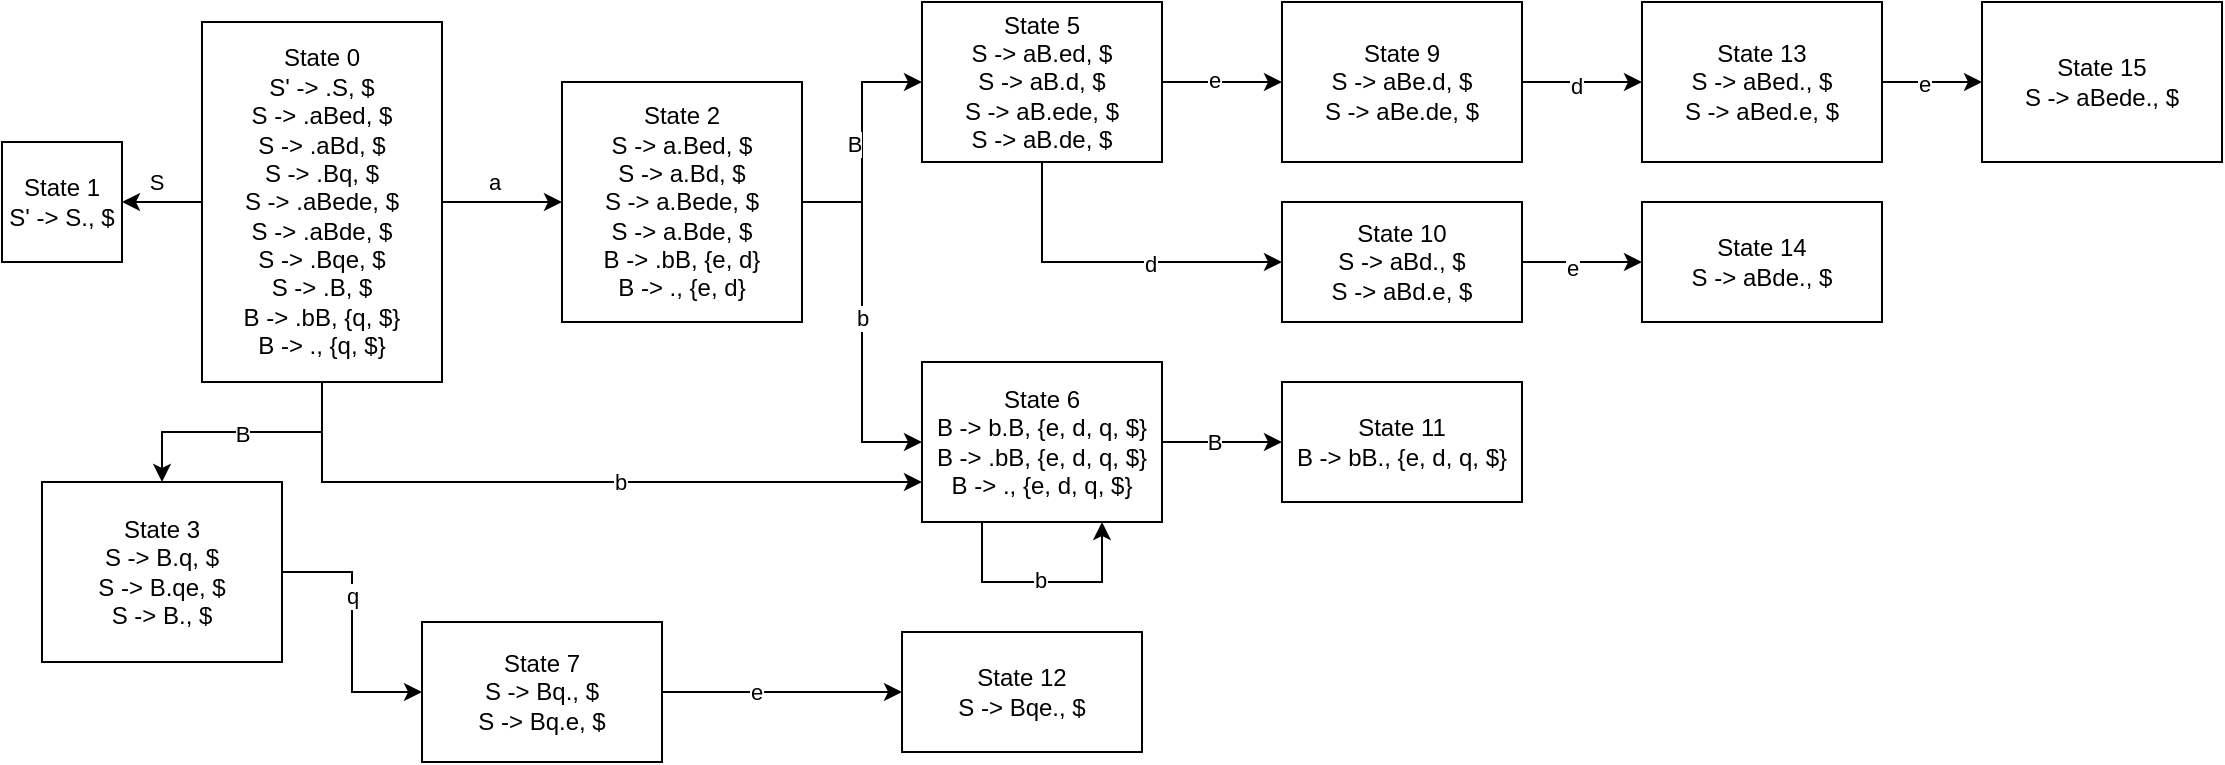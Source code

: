 <mxfile version="24.5.4" type="device">
  <diagram name="States" id="o_ITSK9kSYH4ntoBV5lD">
    <mxGraphModel dx="820" dy="576" grid="1" gridSize="10" guides="1" tooltips="1" connect="1" arrows="1" fold="1" page="1" pageScale="1" pageWidth="1169" pageHeight="827" math="0" shadow="0">
      <root>
        <mxCell id="0" />
        <mxCell id="1" parent="0" />
        <mxCell id="GfkkXY9VGuG2IrFhk4cv-4" style="edgeStyle=orthogonalEdgeStyle;rounded=0;orthogonalLoop=1;jettySize=auto;html=1;entryX=0;entryY=0.5;entryDx=0;entryDy=0;" parent="1" source="GfkkXY9VGuG2IrFhk4cv-1" target="GfkkXY9VGuG2IrFhk4cv-3" edge="1">
          <mxGeometry relative="1" as="geometry" />
        </mxCell>
        <mxCell id="GfkkXY9VGuG2IrFhk4cv-5" value="a" style="edgeLabel;html=1;align=center;verticalAlign=middle;resizable=0;points=[];" parent="GfkkXY9VGuG2IrFhk4cv-4" vertex="1" connectable="0">
          <mxGeometry x="-0.135" y="3" relative="1" as="geometry">
            <mxPoint y="-7" as="offset" />
          </mxGeometry>
        </mxCell>
        <mxCell id="GfkkXY9VGuG2IrFhk4cv-6" style="edgeStyle=orthogonalEdgeStyle;rounded=0;orthogonalLoop=1;jettySize=auto;html=1;" parent="1" source="GfkkXY9VGuG2IrFhk4cv-1" target="GfkkXY9VGuG2IrFhk4cv-7" edge="1">
          <mxGeometry relative="1" as="geometry">
            <mxPoint x="130" y="130" as="targetPoint" />
          </mxGeometry>
        </mxCell>
        <mxCell id="GfkkXY9VGuG2IrFhk4cv-8" value="S" style="edgeLabel;html=1;align=center;verticalAlign=middle;resizable=0;points=[];" parent="GfkkXY9VGuG2IrFhk4cv-6" vertex="1" connectable="0">
          <mxGeometry x="0.166" y="2" relative="1" as="geometry">
            <mxPoint y="-12" as="offset" />
          </mxGeometry>
        </mxCell>
        <mxCell id="GfkkXY9VGuG2IrFhk4cv-9" style="edgeStyle=orthogonalEdgeStyle;rounded=0;orthogonalLoop=1;jettySize=auto;html=1;" parent="1" source="GfkkXY9VGuG2IrFhk4cv-1" target="GfkkXY9VGuG2IrFhk4cv-10" edge="1">
          <mxGeometry relative="1" as="geometry">
            <mxPoint x="190" y="300" as="targetPoint" />
          </mxGeometry>
        </mxCell>
        <mxCell id="GfkkXY9VGuG2IrFhk4cv-11" value="B" style="edgeLabel;html=1;align=center;verticalAlign=middle;resizable=0;points=[];" parent="GfkkXY9VGuG2IrFhk4cv-9" vertex="1" connectable="0">
          <mxGeometry x="-0.247" y="1" relative="1" as="geometry">
            <mxPoint x="-16" as="offset" />
          </mxGeometry>
        </mxCell>
        <mxCell id="GfkkXY9VGuG2IrFhk4cv-12" style="edgeStyle=orthogonalEdgeStyle;rounded=0;orthogonalLoop=1;jettySize=auto;html=1;entryX=0;entryY=0.75;entryDx=0;entryDy=0;" parent="1" source="GfkkXY9VGuG2IrFhk4cv-1" target="GfkkXY9VGuG2IrFhk4cv-18" edge="1">
          <mxGeometry relative="1" as="geometry">
            <mxPoint x="260" y="270" as="targetPoint" />
            <Array as="points">
              <mxPoint x="190" y="270" />
            </Array>
          </mxGeometry>
        </mxCell>
        <mxCell id="GfkkXY9VGuG2IrFhk4cv-14" value="b" style="edgeLabel;html=1;align=center;verticalAlign=middle;resizable=0;points=[];" parent="GfkkXY9VGuG2IrFhk4cv-12" vertex="1" connectable="0">
          <mxGeometry x="0.135" relative="1" as="geometry">
            <mxPoint as="offset" />
          </mxGeometry>
        </mxCell>
        <mxCell id="GfkkXY9VGuG2IrFhk4cv-1" value="State 0&lt;div&gt;S&#39; -&amp;gt; .S, $&lt;/div&gt;&lt;div&gt;S -&amp;gt; .aBed, $&lt;/div&gt;&lt;div&gt;S -&amp;gt; .aBd, $&lt;/div&gt;&lt;div&gt;S -&amp;gt; .Bq, $&lt;/div&gt;&lt;div&gt;S -&amp;gt; .aBede, $&lt;/div&gt;&lt;div&gt;S -&amp;gt; .aBde, $&lt;/div&gt;&lt;div&gt;S -&amp;gt; .Bqe, $&lt;/div&gt;&lt;div&gt;S -&amp;gt; .B, $&lt;/div&gt;&lt;div&gt;B -&amp;gt; .bB, {q, $}&lt;/div&gt;&lt;div&gt;B -&amp;gt; ., {q, $}&lt;/div&gt;" style="rounded=0;whiteSpace=wrap;html=1;" parent="1" vertex="1">
          <mxGeometry x="130" y="40" width="120" height="180" as="geometry" />
        </mxCell>
        <mxCell id="GfkkXY9VGuG2IrFhk4cv-15" style="edgeStyle=orthogonalEdgeStyle;rounded=0;orthogonalLoop=1;jettySize=auto;html=1;" parent="1" source="GfkkXY9VGuG2IrFhk4cv-3" target="GfkkXY9VGuG2IrFhk4cv-16" edge="1">
          <mxGeometry relative="1" as="geometry">
            <mxPoint x="510" y="60" as="targetPoint" />
          </mxGeometry>
        </mxCell>
        <mxCell id="GfkkXY9VGuG2IrFhk4cv-17" value="B" style="edgeLabel;html=1;align=center;verticalAlign=middle;resizable=0;points=[];" parent="GfkkXY9VGuG2IrFhk4cv-15" vertex="1" connectable="0">
          <mxGeometry x="-0.01" y="4" relative="1" as="geometry">
            <mxPoint as="offset" />
          </mxGeometry>
        </mxCell>
        <mxCell id="GfkkXY9VGuG2IrFhk4cv-19" style="edgeStyle=orthogonalEdgeStyle;rounded=0;orthogonalLoop=1;jettySize=auto;html=1;entryX=0;entryY=0.5;entryDx=0;entryDy=0;" parent="1" source="GfkkXY9VGuG2IrFhk4cv-3" target="GfkkXY9VGuG2IrFhk4cv-18" edge="1">
          <mxGeometry relative="1" as="geometry" />
        </mxCell>
        <mxCell id="GfkkXY9VGuG2IrFhk4cv-20" value="b" style="edgeLabel;html=1;align=center;verticalAlign=middle;resizable=0;points=[];" parent="GfkkXY9VGuG2IrFhk4cv-19" vertex="1" connectable="0">
          <mxGeometry x="-0.025" relative="1" as="geometry">
            <mxPoint as="offset" />
          </mxGeometry>
        </mxCell>
        <mxCell id="GfkkXY9VGuG2IrFhk4cv-3" value="State 2&lt;div&gt;S -&amp;gt; a.Bed, $&lt;/div&gt;&lt;div&gt;S -&amp;gt; a.Bd, $&lt;/div&gt;&lt;div&gt;S -&amp;gt; a.Bede, $&lt;/div&gt;&lt;div&gt;S -&amp;gt; a.Bde, $&lt;/div&gt;&lt;div&gt;B -&amp;gt; .bB, {e, d}&lt;/div&gt;&lt;div&gt;B -&amp;gt; ., {e, d}&lt;/div&gt;" style="rounded=0;whiteSpace=wrap;html=1;" parent="1" vertex="1">
          <mxGeometry x="310" y="70" width="120" height="120" as="geometry" />
        </mxCell>
        <mxCell id="GfkkXY9VGuG2IrFhk4cv-7" value="State 1&lt;div&gt;S&#39; -&amp;gt; S., $&lt;/div&gt;" style="rounded=0;whiteSpace=wrap;html=1;" parent="1" vertex="1">
          <mxGeometry x="30" y="100" width="60" height="60" as="geometry" />
        </mxCell>
        <mxCell id="GfkkXY9VGuG2IrFhk4cv-22" value="" style="edgeStyle=orthogonalEdgeStyle;rounded=0;orthogonalLoop=1;jettySize=auto;html=1;" parent="1" source="GfkkXY9VGuG2IrFhk4cv-10" target="GfkkXY9VGuG2IrFhk4cv-21" edge="1">
          <mxGeometry relative="1" as="geometry" />
        </mxCell>
        <mxCell id="GfkkXY9VGuG2IrFhk4cv-23" value="q" style="edgeLabel;html=1;align=center;verticalAlign=middle;resizable=0;points=[];" parent="GfkkXY9VGuG2IrFhk4cv-22" vertex="1" connectable="0">
          <mxGeometry x="-0.296" y="3" relative="1" as="geometry">
            <mxPoint x="-3" y="1" as="offset" />
          </mxGeometry>
        </mxCell>
        <mxCell id="GfkkXY9VGuG2IrFhk4cv-10" value="State 3&lt;div&gt;S -&amp;gt; B.q, $&lt;br&gt;&lt;/div&gt;&lt;div&gt;S -&amp;gt; B.qe, $&lt;/div&gt;&lt;div&gt;S -&amp;gt; B., $&lt;/div&gt;" style="rounded=0;whiteSpace=wrap;html=1;" parent="1" vertex="1">
          <mxGeometry x="50" y="270" width="120" height="90" as="geometry" />
        </mxCell>
        <mxCell id="GfkkXY9VGuG2IrFhk4cv-36" value="" style="edgeStyle=orthogonalEdgeStyle;rounded=0;orthogonalLoop=1;jettySize=auto;html=1;" parent="1" source="GfkkXY9VGuG2IrFhk4cv-16" target="GfkkXY9VGuG2IrFhk4cv-35" edge="1">
          <mxGeometry relative="1" as="geometry" />
        </mxCell>
        <mxCell id="GfkkXY9VGuG2IrFhk4cv-37" value="e" style="edgeLabel;html=1;align=center;verticalAlign=middle;resizable=0;points=[];" parent="GfkkXY9VGuG2IrFhk4cv-36" vertex="1" connectable="0">
          <mxGeometry x="-0.133" y="1" relative="1" as="geometry">
            <mxPoint as="offset" />
          </mxGeometry>
        </mxCell>
        <mxCell id="GfkkXY9VGuG2IrFhk4cv-39" value="" style="edgeStyle=orthogonalEdgeStyle;rounded=0;orthogonalLoop=1;jettySize=auto;html=1;" parent="1" source="GfkkXY9VGuG2IrFhk4cv-16" target="GfkkXY9VGuG2IrFhk4cv-38" edge="1">
          <mxGeometry relative="1" as="geometry">
            <Array as="points">
              <mxPoint x="550" y="160" />
            </Array>
          </mxGeometry>
        </mxCell>
        <mxCell id="GfkkXY9VGuG2IrFhk4cv-40" value="d" style="edgeLabel;html=1;align=center;verticalAlign=middle;resizable=0;points=[];" parent="GfkkXY9VGuG2IrFhk4cv-39" vertex="1" connectable="0">
          <mxGeometry x="0.224" y="-1" relative="1" as="geometry">
            <mxPoint as="offset" />
          </mxGeometry>
        </mxCell>
        <mxCell id="GfkkXY9VGuG2IrFhk4cv-16" value="State 5&lt;div&gt;&lt;div&gt;S -&amp;gt; aB.ed, $&lt;/div&gt;&lt;div&gt;S -&amp;gt; aB.d, $&lt;/div&gt;&lt;div&gt;S -&amp;gt; aB.ede, $&lt;/div&gt;&lt;div&gt;S -&amp;gt; aB.de, $&lt;/div&gt;&lt;/div&gt;" style="rounded=0;whiteSpace=wrap;html=1;" parent="1" vertex="1">
          <mxGeometry x="490" y="30" width="120" height="80" as="geometry" />
        </mxCell>
        <mxCell id="GfkkXY9VGuG2IrFhk4cv-42" value="" style="edgeStyle=orthogonalEdgeStyle;rounded=0;orthogonalLoop=1;jettySize=auto;html=1;" parent="1" source="GfkkXY9VGuG2IrFhk4cv-18" target="GfkkXY9VGuG2IrFhk4cv-41" edge="1">
          <mxGeometry relative="1" as="geometry" />
        </mxCell>
        <mxCell id="GfkkXY9VGuG2IrFhk4cv-43" value="B" style="edgeLabel;html=1;align=center;verticalAlign=middle;resizable=0;points=[];" parent="GfkkXY9VGuG2IrFhk4cv-42" vertex="1" connectable="0">
          <mxGeometry x="-0.133" relative="1" as="geometry">
            <mxPoint as="offset" />
          </mxGeometry>
        </mxCell>
        <mxCell id="GfkkXY9VGuG2IrFhk4cv-18" value="State 6&lt;div&gt;&lt;div&gt;B -&amp;gt; b.B, {e, d, q, $}&lt;/div&gt;&lt;div&gt;B -&amp;gt; .bB, {e, d&lt;span style=&quot;background-color: initial;&quot;&gt;, q, $&lt;/span&gt;&lt;span style=&quot;background-color: initial;&quot;&gt;}&lt;/span&gt;&lt;/div&gt;&lt;div&gt;B -&amp;gt; ., {e, d&lt;span style=&quot;background-color: initial;&quot;&gt;, q, $&lt;/span&gt;&lt;span style=&quot;background-color: initial;&quot;&gt;}&lt;/span&gt;&lt;/div&gt;&lt;/div&gt;" style="rounded=0;whiteSpace=wrap;html=1;" parent="1" vertex="1">
          <mxGeometry x="490" y="210" width="120" height="80" as="geometry" />
        </mxCell>
        <mxCell id="GfkkXY9VGuG2IrFhk4cv-26" value="" style="edgeStyle=orthogonalEdgeStyle;rounded=0;orthogonalLoop=1;jettySize=auto;html=1;" parent="1" source="GfkkXY9VGuG2IrFhk4cv-21" target="GfkkXY9VGuG2IrFhk4cv-25" edge="1">
          <mxGeometry relative="1" as="geometry" />
        </mxCell>
        <mxCell id="GfkkXY9VGuG2IrFhk4cv-27" value="e" style="edgeLabel;html=1;align=center;verticalAlign=middle;resizable=0;points=[];" parent="GfkkXY9VGuG2IrFhk4cv-26" vertex="1" connectable="0">
          <mxGeometry x="-0.22" relative="1" as="geometry">
            <mxPoint as="offset" />
          </mxGeometry>
        </mxCell>
        <mxCell id="GfkkXY9VGuG2IrFhk4cv-21" value="State 7&lt;div&gt;&lt;div&gt;S -&amp;gt; Bq., $&lt;br&gt;&lt;/div&gt;&lt;div&gt;S -&amp;gt; Bq.e, $&lt;/div&gt;&lt;/div&gt;" style="whiteSpace=wrap;html=1;rounded=0;" parent="1" vertex="1">
          <mxGeometry x="240" y="340" width="120" height="70" as="geometry" />
        </mxCell>
        <mxCell id="GfkkXY9VGuG2IrFhk4cv-25" value="State 12&lt;div&gt;&lt;div&gt;S -&amp;gt; Bqe., $&lt;/div&gt;&lt;/div&gt;" style="whiteSpace=wrap;html=1;rounded=0;" parent="1" vertex="1">
          <mxGeometry x="480" y="345" width="120" height="60" as="geometry" />
        </mxCell>
        <mxCell id="GfkkXY9VGuG2IrFhk4cv-48" value="" style="edgeStyle=orthogonalEdgeStyle;rounded=0;orthogonalLoop=1;jettySize=auto;html=1;" parent="1" source="GfkkXY9VGuG2IrFhk4cv-35" target="GfkkXY9VGuG2IrFhk4cv-47" edge="1">
          <mxGeometry relative="1" as="geometry" />
        </mxCell>
        <mxCell id="GfkkXY9VGuG2IrFhk4cv-49" value="d" style="edgeLabel;html=1;align=center;verticalAlign=middle;resizable=0;points=[];" parent="GfkkXY9VGuG2IrFhk4cv-48" vertex="1" connectable="0">
          <mxGeometry x="-0.107" y="-2" relative="1" as="geometry">
            <mxPoint as="offset" />
          </mxGeometry>
        </mxCell>
        <mxCell id="GfkkXY9VGuG2IrFhk4cv-35" value="State 9&lt;div&gt;&lt;div&gt;S -&amp;gt; aBe.d, $&lt;/div&gt;&lt;div&gt;S -&amp;gt; aBe.de, $&lt;/div&gt;&lt;/div&gt;" style="whiteSpace=wrap;html=1;rounded=0;" parent="1" vertex="1">
          <mxGeometry x="670" y="30" width="120" height="80" as="geometry" />
        </mxCell>
        <mxCell id="GfkkXY9VGuG2IrFhk4cv-51" value="" style="edgeStyle=orthogonalEdgeStyle;rounded=0;orthogonalLoop=1;jettySize=auto;html=1;" parent="1" source="GfkkXY9VGuG2IrFhk4cv-38" target="GfkkXY9VGuG2IrFhk4cv-50" edge="1">
          <mxGeometry relative="1" as="geometry" />
        </mxCell>
        <mxCell id="GfkkXY9VGuG2IrFhk4cv-54" value="e" style="edgeLabel;html=1;align=center;verticalAlign=middle;resizable=0;points=[];" parent="GfkkXY9VGuG2IrFhk4cv-51" vertex="1" connectable="0">
          <mxGeometry x="-0.16" y="-3" relative="1" as="geometry">
            <mxPoint as="offset" />
          </mxGeometry>
        </mxCell>
        <mxCell id="GfkkXY9VGuG2IrFhk4cv-38" value="State 10&lt;div&gt;&lt;div&gt;S -&amp;gt; aBd., $&lt;/div&gt;&lt;div&gt;S -&amp;gt; aBd.e, $&lt;/div&gt;&lt;/div&gt;" style="whiteSpace=wrap;html=1;rounded=0;" parent="1" vertex="1">
          <mxGeometry x="670" y="130" width="120" height="60" as="geometry" />
        </mxCell>
        <mxCell id="GfkkXY9VGuG2IrFhk4cv-41" value="State 11&lt;div&gt;&lt;div&gt;B -&amp;gt; bB., {e, d&lt;span style=&quot;background-color: initial;&quot;&gt;, q, $&lt;/span&gt;&lt;span style=&quot;background-color: initial;&quot;&gt;}&lt;/span&gt;&lt;/div&gt;&lt;/div&gt;" style="whiteSpace=wrap;html=1;rounded=0;" parent="1" vertex="1">
          <mxGeometry x="670" y="220" width="120" height="60" as="geometry" />
        </mxCell>
        <mxCell id="GfkkXY9VGuG2IrFhk4cv-44" style="edgeStyle=orthogonalEdgeStyle;rounded=0;orthogonalLoop=1;jettySize=auto;html=1;entryX=0.75;entryY=1;entryDx=0;entryDy=0;" parent="1" source="GfkkXY9VGuG2IrFhk4cv-18" target="GfkkXY9VGuG2IrFhk4cv-18" edge="1">
          <mxGeometry relative="1" as="geometry">
            <Array as="points">
              <mxPoint x="520" y="320" />
              <mxPoint x="580" y="320" />
            </Array>
          </mxGeometry>
        </mxCell>
        <mxCell id="GfkkXY9VGuG2IrFhk4cv-45" value="b" style="edgeLabel;html=1;align=center;verticalAlign=middle;resizable=0;points=[];" parent="GfkkXY9VGuG2IrFhk4cv-44" vertex="1" connectable="0">
          <mxGeometry x="-0.017" y="1" relative="1" as="geometry">
            <mxPoint as="offset" />
          </mxGeometry>
        </mxCell>
        <mxCell id="GfkkXY9VGuG2IrFhk4cv-53" value="" style="edgeStyle=orthogonalEdgeStyle;rounded=0;orthogonalLoop=1;jettySize=auto;html=1;" parent="1" source="GfkkXY9VGuG2IrFhk4cv-47" target="GfkkXY9VGuG2IrFhk4cv-52" edge="1">
          <mxGeometry relative="1" as="geometry" />
        </mxCell>
        <mxCell id="GfkkXY9VGuG2IrFhk4cv-55" value="e" style="edgeLabel;html=1;align=center;verticalAlign=middle;resizable=0;points=[];" parent="GfkkXY9VGuG2IrFhk4cv-53" vertex="1" connectable="0">
          <mxGeometry x="-0.152" y="-1" relative="1" as="geometry">
            <mxPoint as="offset" />
          </mxGeometry>
        </mxCell>
        <mxCell id="GfkkXY9VGuG2IrFhk4cv-47" value="State 13&lt;div&gt;&lt;div&gt;S -&amp;gt; aBed., $&lt;/div&gt;&lt;div&gt;S -&amp;gt; aBed.e, $&lt;/div&gt;&lt;/div&gt;" style="whiteSpace=wrap;html=1;rounded=0;" parent="1" vertex="1">
          <mxGeometry x="850" y="30" width="120" height="80" as="geometry" />
        </mxCell>
        <mxCell id="GfkkXY9VGuG2IrFhk4cv-50" value="State 14&lt;div&gt;S -&amp;gt; aBde., $&lt;/div&gt;" style="whiteSpace=wrap;html=1;rounded=0;" parent="1" vertex="1">
          <mxGeometry x="850" y="130" width="120" height="60" as="geometry" />
        </mxCell>
        <mxCell id="GfkkXY9VGuG2IrFhk4cv-52" value="State 15&lt;div&gt;&lt;div&gt;S -&amp;gt; aBede., $&lt;/div&gt;&lt;/div&gt;" style="whiteSpace=wrap;html=1;rounded=0;" parent="1" vertex="1">
          <mxGeometry x="1020" y="30" width="120" height="80" as="geometry" />
        </mxCell>
      </root>
    </mxGraphModel>
  </diagram>
</mxfile>
